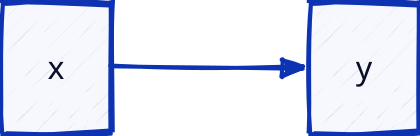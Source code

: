 vars: {
  d2-config: {
    theme-id: 4
    dark-theme-id: 200
    pad: 0
    center: true
    sketch: true
    layout-engine: elk
  }
}

direction: right
x -> y
